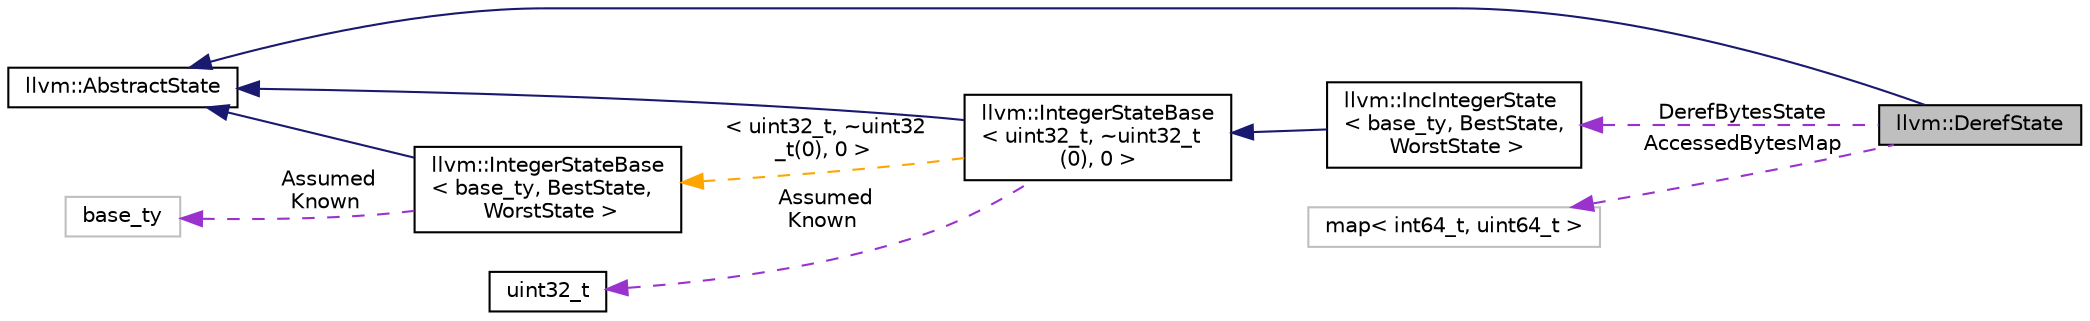 digraph "llvm::DerefState"
{
 // LATEX_PDF_SIZE
  bgcolor="transparent";
  edge [fontname="Helvetica",fontsize="10",labelfontname="Helvetica",labelfontsize="10"];
  node [fontname="Helvetica",fontsize="10",shape=record];
  rankdir="LR";
  Node1 [label="llvm::DerefState",height=0.2,width=0.4,color="black", fillcolor="grey75", style="filled", fontcolor="black",tooltip="State for dereferenceable attribute."];
  Node2 -> Node1 [dir="back",color="midnightblue",fontsize="10",style="solid",fontname="Helvetica"];
  Node2 [label="llvm::AbstractState",height=0.2,width=0.4,color="black",URL="$structllvm_1_1AbstractState.html",tooltip="An interface to query the internal state of an abstract attribute."];
  Node3 -> Node1 [dir="back",color="darkorchid3",fontsize="10",style="dashed",label=" AccessedBytesMap" ,fontname="Helvetica"];
  Node3 [label="map\< int64_t, uint64_t \>",height=0.2,width=0.4,color="grey75",tooltip=" "];
  Node4 -> Node1 [dir="back",color="darkorchid3",fontsize="10",style="dashed",label=" DerefBytesState" ,fontname="Helvetica"];
  Node4 [label="llvm::IncIntegerState\l\< base_ty, BestState,\l WorstState \>",height=0.2,width=0.4,color="black",URL="$structllvm_1_1IncIntegerState.html",tooltip="Specialization of the integer state for an increasing value, hence ~0u is the best state and 0 the wo..."];
  Node5 -> Node4 [dir="back",color="midnightblue",fontsize="10",style="solid",fontname="Helvetica"];
  Node5 [label="llvm::IntegerStateBase\l\< uint32_t, ~uint32_t\l(0), 0 \>",height=0.2,width=0.4,color="black",URL="$structllvm_1_1IntegerStateBase.html",tooltip=" "];
  Node2 -> Node5 [dir="back",color="midnightblue",fontsize="10",style="solid",fontname="Helvetica"];
  Node6 -> Node5 [dir="back",color="darkorchid3",fontsize="10",style="dashed",label=" Assumed\nKnown" ,fontname="Helvetica"];
  Node6 [label="uint32_t",height=0.2,width=0.4,color="black",URL="$classuint32__t.html",tooltip=" "];
  Node7 -> Node5 [dir="back",color="orange",fontsize="10",style="dashed",label=" \< uint32_t, ~uint32\l_t(0), 0 \>" ,fontname="Helvetica"];
  Node7 [label="llvm::IntegerStateBase\l\< base_ty, BestState,\l WorstState \>",height=0.2,width=0.4,color="black",URL="$structllvm_1_1IntegerStateBase.html",tooltip="Simple state with integers encoding."];
  Node2 -> Node7 [dir="back",color="midnightblue",fontsize="10",style="solid",fontname="Helvetica"];
  Node8 -> Node7 [dir="back",color="darkorchid3",fontsize="10",style="dashed",label=" Assumed\nKnown" ,fontname="Helvetica"];
  Node8 [label="base_ty",height=0.2,width=0.4,color="grey75",tooltip=" "];
}

